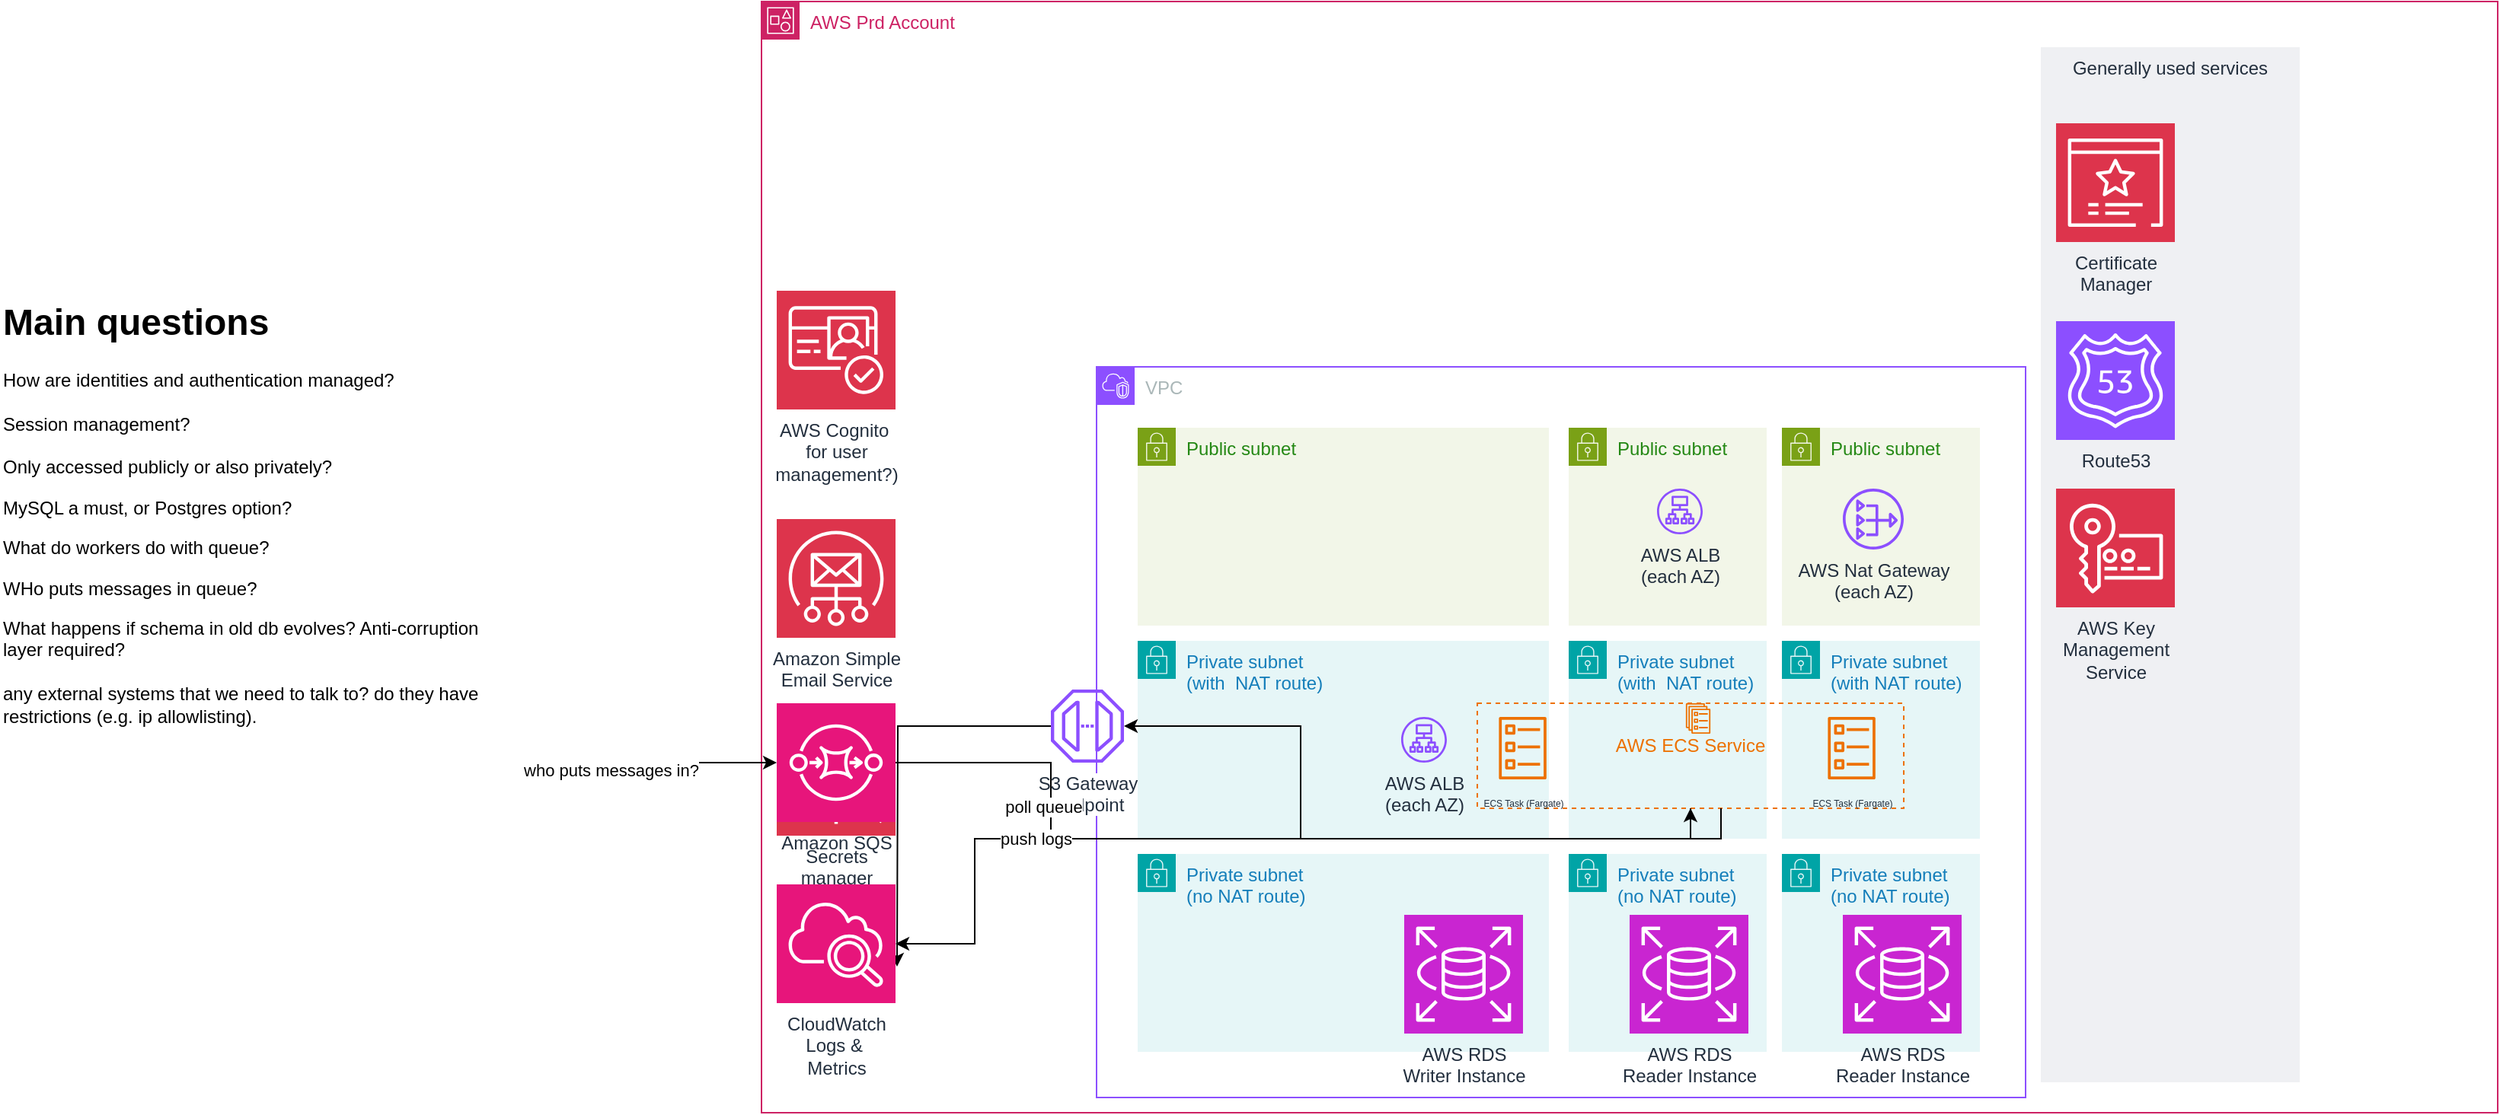 <mxfile version="27.1.3">
  <diagram name="web-app" id="7FVg5mMptfWyBlxpJ3zD">
    <mxGraphModel dx="2907" dy="1952" grid="1" gridSize="10" guides="1" tooltips="1" connect="1" arrows="1" fold="1" page="1" pageScale="1" pageWidth="827" pageHeight="1169" math="0" shadow="0">
      <root>
        <mxCell id="0" />
        <mxCell id="1" value="new background" style="" parent="0" />
        <mxCell id="7gcp-KZ2jk-KzHVOEvSe-1" value="AWS Prd Account" style="points=[[0,0],[0.25,0],[0.5,0],[0.75,0],[1,0],[1,0.25],[1,0.5],[1,0.75],[1,1],[0.75,1],[0.5,1],[0.25,1],[0,1],[0,0.75],[0,0.5],[0,0.25]];outlineConnect=0;gradientColor=none;html=1;whiteSpace=wrap;fontSize=12;fontStyle=0;container=1;pointerEvents=0;collapsible=0;recursiveResize=0;shape=mxgraph.aws4.group;grIcon=mxgraph.aws4.group_account;strokeColor=#CD2264;fillColor=none;verticalAlign=top;align=left;spacingLeft=30;fontColor=#CD2264;dashed=0;" parent="1" vertex="1">
          <mxGeometry x="-410" y="-10" width="1140" height="730" as="geometry" />
        </mxCell>
        <mxCell id="7gcp-KZ2jk-KzHVOEvSe-18" value="new vpc" style="locked=1;" parent="0" />
        <mxCell id="7gcp-KZ2jk-KzHVOEvSe-19" value="VPC" style="points=[[0,0],[0.25,0],[0.5,0],[0.75,0],[1,0],[1,0.25],[1,0.5],[1,0.75],[1,1],[0.75,1],[0.5,1],[0.25,1],[0,1],[0,0.75],[0,0.5],[0,0.25]];outlineConnect=0;gradientColor=none;html=1;whiteSpace=wrap;fontSize=12;fontStyle=0;container=1;pointerEvents=0;collapsible=0;recursiveResize=0;shape=mxgraph.aws4.group;grIcon=mxgraph.aws4.group_vpc2;strokeColor=#8C4FFF;fillColor=none;verticalAlign=top;align=left;spacingLeft=30;fontColor=#AAB7B8;dashed=0;" parent="7gcp-KZ2jk-KzHVOEvSe-18" vertex="1">
          <mxGeometry x="-190" y="230" width="610" height="480" as="geometry" />
        </mxCell>
        <mxCell id="7gcp-KZ2jk-KzHVOEvSe-22" value="Public subnet" style="points=[[0,0],[0.25,0],[0.5,0],[0.75,0],[1,0],[1,0.25],[1,0.5],[1,0.75],[1,1],[0.75,1],[0.5,1],[0.25,1],[0,1],[0,0.75],[0,0.5],[0,0.25]];outlineConnect=0;gradientColor=none;html=1;whiteSpace=wrap;fontSize=12;fontStyle=0;container=1;pointerEvents=0;collapsible=0;recursiveResize=0;shape=mxgraph.aws4.group;grIcon=mxgraph.aws4.group_security_group;grStroke=0;strokeColor=#7AA116;fillColor=#F2F6E8;verticalAlign=top;align=left;spacingLeft=30;fontColor=#248814;dashed=0;" parent="7gcp-KZ2jk-KzHVOEvSe-19" vertex="1">
          <mxGeometry x="27" y="40" width="270" height="130" as="geometry" />
        </mxCell>
        <mxCell id="7gcp-KZ2jk-KzHVOEvSe-25" value="Private subnet&lt;br&gt;(with&amp;nbsp; NAT route)" style="points=[[0,0],[0.25,0],[0.5,0],[0.75,0],[1,0],[1,0.25],[1,0.5],[1,0.75],[1,1],[0.75,1],[0.5,1],[0.25,1],[0,1],[0,0.75],[0,0.5],[0,0.25]];outlineConnect=0;gradientColor=none;html=1;whiteSpace=wrap;fontSize=12;fontStyle=0;container=1;pointerEvents=0;collapsible=0;recursiveResize=0;shape=mxgraph.aws4.group;grIcon=mxgraph.aws4.group_security_group;grStroke=0;strokeColor=#00A4A6;fillColor=#E6F6F7;verticalAlign=top;align=left;spacingLeft=30;fontColor=#147EBA;dashed=0;" parent="7gcp-KZ2jk-KzHVOEvSe-19" vertex="1">
          <mxGeometry x="27" y="180" width="270" height="130" as="geometry" />
        </mxCell>
        <mxCell id="7gcp-KZ2jk-KzHVOEvSe-28" value="Private subnet&lt;br&gt;(no NAT route)" style="points=[[0,0],[0.25,0],[0.5,0],[0.75,0],[1,0],[1,0.25],[1,0.5],[1,0.75],[1,1],[0.75,1],[0.5,1],[0.25,1],[0,1],[0,0.75],[0,0.5],[0,0.25]];outlineConnect=0;gradientColor=none;html=1;whiteSpace=wrap;fontSize=12;fontStyle=0;container=1;pointerEvents=0;collapsible=0;recursiveResize=0;shape=mxgraph.aws4.group;grIcon=mxgraph.aws4.group_security_group;grStroke=0;strokeColor=#00A4A6;fillColor=#E6F6F7;verticalAlign=top;align=left;spacingLeft=30;fontColor=#147EBA;dashed=0;" parent="7gcp-KZ2jk-KzHVOEvSe-19" vertex="1">
          <mxGeometry x="27" y="320" width="270" height="130" as="geometry" />
        </mxCell>
        <mxCell id="7gcp-KZ2jk-KzHVOEvSe-23" value="Public subnet" style="points=[[0,0],[0.25,0],[0.5,0],[0.75,0],[1,0],[1,0.25],[1,0.5],[1,0.75],[1,1],[0.75,1],[0.5,1],[0.25,1],[0,1],[0,0.75],[0,0.5],[0,0.25]];outlineConnect=0;gradientColor=none;html=1;whiteSpace=wrap;fontSize=12;fontStyle=0;container=1;pointerEvents=0;collapsible=0;recursiveResize=0;shape=mxgraph.aws4.group;grIcon=mxgraph.aws4.group_security_group;grStroke=0;strokeColor=#7AA116;fillColor=#F2F6E8;verticalAlign=top;align=left;spacingLeft=30;fontColor=#248814;dashed=0;" parent="7gcp-KZ2jk-KzHVOEvSe-19" vertex="1">
          <mxGeometry x="310" y="40" width="130" height="130" as="geometry" />
        </mxCell>
        <mxCell id="7gcp-KZ2jk-KzHVOEvSe-24" value="Public subnet" style="points=[[0,0],[0.25,0],[0.5,0],[0.75,0],[1,0],[1,0.25],[1,0.5],[1,0.75],[1,1],[0.75,1],[0.5,1],[0.25,1],[0,1],[0,0.75],[0,0.5],[0,0.25]];outlineConnect=0;gradientColor=none;html=1;whiteSpace=wrap;fontSize=12;fontStyle=0;container=1;pointerEvents=0;collapsible=0;recursiveResize=0;shape=mxgraph.aws4.group;grIcon=mxgraph.aws4.group_security_group;grStroke=0;strokeColor=#7AA116;fillColor=#F2F6E8;verticalAlign=top;align=left;spacingLeft=30;fontColor=#248814;dashed=0;" parent="7gcp-KZ2jk-KzHVOEvSe-19" vertex="1">
          <mxGeometry x="450" y="40" width="130" height="130" as="geometry" />
        </mxCell>
        <mxCell id="9FbU15Thdnti-AI83fav-2" value="AWS Nat Gateway&lt;br&gt;(each AZ)" style="sketch=0;outlineConnect=0;fontColor=#232F3E;gradientColor=none;fillColor=#8C4FFF;strokeColor=none;dashed=0;verticalLabelPosition=bottom;verticalAlign=top;align=center;html=1;fontSize=12;fontStyle=0;aspect=fixed;pointerEvents=1;shape=mxgraph.aws4.nat_gateway;" vertex="1" parent="7gcp-KZ2jk-KzHVOEvSe-24">
          <mxGeometry x="40" y="40" width="40" height="40" as="geometry" />
        </mxCell>
        <mxCell id="7gcp-KZ2jk-KzHVOEvSe-26" value="Private subnet&lt;br&gt;(with&amp;nbsp; NAT route)" style="points=[[0,0],[0.25,0],[0.5,0],[0.75,0],[1,0],[1,0.25],[1,0.5],[1,0.75],[1,1],[0.75,1],[0.5,1],[0.25,1],[0,1],[0,0.75],[0,0.5],[0,0.25]];outlineConnect=0;gradientColor=none;html=1;whiteSpace=wrap;fontSize=12;fontStyle=0;container=1;pointerEvents=0;collapsible=0;recursiveResize=0;shape=mxgraph.aws4.group;grIcon=mxgraph.aws4.group_security_group;grStroke=0;strokeColor=#00A4A6;fillColor=#E6F6F7;verticalAlign=top;align=left;spacingLeft=30;fontColor=#147EBA;dashed=0;" parent="7gcp-KZ2jk-KzHVOEvSe-19" vertex="1">
          <mxGeometry x="310" y="180" width="130" height="130" as="geometry" />
        </mxCell>
        <mxCell id="7gcp-KZ2jk-KzHVOEvSe-27" value="Private subnet&lt;br&gt;(with NAT route)" style="points=[[0,0],[0.25,0],[0.5,0],[0.75,0],[1,0],[1,0.25],[1,0.5],[1,0.75],[1,1],[0.75,1],[0.5,1],[0.25,1],[0,1],[0,0.75],[0,0.5],[0,0.25]];outlineConnect=0;gradientColor=none;html=1;whiteSpace=wrap;fontSize=12;fontStyle=0;container=1;pointerEvents=0;collapsible=0;recursiveResize=0;shape=mxgraph.aws4.group;grIcon=mxgraph.aws4.group_security_group;grStroke=0;strokeColor=#00A4A6;fillColor=#E6F6F7;verticalAlign=top;align=left;spacingLeft=30;fontColor=#147EBA;dashed=0;" parent="7gcp-KZ2jk-KzHVOEvSe-19" vertex="1">
          <mxGeometry x="450" y="180" width="130" height="130" as="geometry" />
        </mxCell>
        <mxCell id="7gcp-KZ2jk-KzHVOEvSe-29" value="Private subnet&lt;br&gt;(no NAT route)" style="points=[[0,0],[0.25,0],[0.5,0],[0.75,0],[1,0],[1,0.25],[1,0.5],[1,0.75],[1,1],[0.75,1],[0.5,1],[0.25,1],[0,1],[0,0.75],[0,0.5],[0,0.25]];outlineConnect=0;gradientColor=none;html=1;whiteSpace=wrap;fontSize=12;fontStyle=0;container=1;pointerEvents=0;collapsible=0;recursiveResize=0;shape=mxgraph.aws4.group;grIcon=mxgraph.aws4.group_security_group;grStroke=0;strokeColor=#00A4A6;fillColor=#E6F6F7;verticalAlign=top;align=left;spacingLeft=30;fontColor=#147EBA;dashed=0;" parent="7gcp-KZ2jk-KzHVOEvSe-19" vertex="1">
          <mxGeometry x="310" y="320" width="130" height="130" as="geometry" />
        </mxCell>
        <mxCell id="7gcp-KZ2jk-KzHVOEvSe-30" value="Private subnet&lt;br&gt;(no NAT route)" style="points=[[0,0],[0.25,0],[0.5,0],[0.75,0],[1,0],[1,0.25],[1,0.5],[1,0.75],[1,1],[0.75,1],[0.5,1],[0.25,1],[0,1],[0,0.75],[0,0.5],[0,0.25]];outlineConnect=0;gradientColor=none;html=1;whiteSpace=wrap;fontSize=12;fontStyle=0;container=1;pointerEvents=0;collapsible=0;recursiveResize=0;shape=mxgraph.aws4.group;grIcon=mxgraph.aws4.group_security_group;grStroke=0;strokeColor=#00A4A6;fillColor=#E6F6F7;verticalAlign=top;align=left;spacingLeft=30;fontColor=#147EBA;dashed=0;" parent="7gcp-KZ2jk-KzHVOEvSe-19" vertex="1">
          <mxGeometry x="450" y="320" width="130" height="130" as="geometry" />
        </mxCell>
        <mxCell id="9FbU15Thdnti-AI83fav-3" value="VPC Peering" style="sketch=0;outlineConnect=0;fontColor=#232F3E;gradientColor=none;fillColor=#8C4FFF;strokeColor=none;dashed=0;verticalLabelPosition=bottom;verticalAlign=top;align=center;html=1;fontSize=12;fontStyle=0;aspect=fixed;pointerEvents=1;shape=mxgraph.aws4.peering;" vertex="1" parent="7gcp-KZ2jk-KzHVOEvSe-18">
          <mxGeometry x="490" y="470" width="78" height="78" as="geometry" />
        </mxCell>
        <mxCell id="7gcp-KZ2jk-KzHVOEvSe-4" value="new webapp" style="" parent="0" />
        <mxCell id="7gcp-KZ2jk-KzHVOEvSe-21" value="AWS ALB&lt;br&gt;(each AZ)" style="sketch=0;outlineConnect=0;fontColor=#232F3E;gradientColor=none;fillColor=#8C4FFF;strokeColor=none;dashed=0;verticalLabelPosition=bottom;verticalAlign=top;align=center;html=1;fontSize=12;fontStyle=0;aspect=fixed;pointerEvents=1;shape=mxgraph.aws4.application_load_balancer;container=1;" parent="7gcp-KZ2jk-KzHVOEvSe-4" vertex="1" collapsed="1">
          <mxGeometry x="-20" y="460" width="90" height="30" as="geometry">
            <mxRectangle x="170" y="450" width="78" height="78" as="alternateBounds" />
          </mxGeometry>
        </mxCell>
        <mxCell id="7gcp-KZ2jk-KzHVOEvSe-35" value="" style="sketch=0;outlineConnect=0;fontColor=#232F3E;gradientColor=none;fillColor=#ED7100;strokeColor=none;dashed=0;verticalLabelPosition=bottom;verticalAlign=top;align=center;html=1;fontSize=12;fontStyle=0;aspect=fixed;pointerEvents=1;shape=mxgraph.aws4.ecs_service;container=1;" parent="7gcp-KZ2jk-KzHVOEvSe-21" vertex="1" collapsed="1">
          <mxGeometry x="87.5" y="-9" width="25" height="20" as="geometry">
            <mxRectangle x="200" y="472" width="39" height="48" as="alternateBounds" />
          </mxGeometry>
        </mxCell>
        <mxCell id="7gcp-KZ2jk-KzHVOEvSe-37" value="" style="group" parent="7gcp-KZ2jk-KzHVOEvSe-4" vertex="1" connectable="0">
          <mxGeometry x="70" y="451" width="270" height="69" as="geometry" />
        </mxCell>
        <mxCell id="7gcp-KZ2jk-KzHVOEvSe-34" value="&lt;br&gt;&lt;font style=&quot;color: light-dark(rgb(237, 113, 0), rgb(132, 148, 170));&quot;&gt;AWS ECS Service&lt;/font&gt;" style="fillColor=none;strokeColor=light-dark(#ED7100,#8494AA);dashed=1;verticalAlign=top;fontStyle=0;fontColor=#5A6C86;whiteSpace=wrap;html=1;" parent="7gcp-KZ2jk-KzHVOEvSe-37" vertex="1">
          <mxGeometry x="-10" width="280" height="69" as="geometry" />
        </mxCell>
        <mxCell id="7gcp-KZ2jk-KzHVOEvSe-32" value="" style="sketch=0;outlineConnect=0;fontColor=#232F3E;gradientColor=none;fillColor=#ED7100;strokeColor=none;dashed=0;verticalLabelPosition=bottom;verticalAlign=top;align=center;html=1;fontSize=12;fontStyle=0;aspect=fixed;pointerEvents=1;shape=mxgraph.aws4.ecs_service;container=1;" parent="7gcp-KZ2jk-KzHVOEvSe-37" vertex="1" collapsed="1">
          <mxGeometry x="122.5" width="25" height="20" as="geometry">
            <mxRectangle x="122.5" width="39" height="48" as="alternateBounds" />
          </mxGeometry>
        </mxCell>
        <mxCell id="7gcp-KZ2jk-KzHVOEvSe-38" value="&lt;font style=&quot;font-size: 6px;&quot;&gt;ECS Task (Fargate)&lt;/font&gt;" style="sketch=0;outlineConnect=0;fontColor=#232F3E;gradientColor=none;fillColor=#ED7100;strokeColor=none;dashed=0;verticalLabelPosition=bottom;verticalAlign=top;align=center;html=1;fontSize=12;fontStyle=0;aspect=fixed;pointerEvents=1;shape=mxgraph.aws4.ecs_task;" parent="7gcp-KZ2jk-KzHVOEvSe-37" vertex="1">
          <mxGeometry x="4" y="9" width="31.6" height="41" as="geometry" />
        </mxCell>
        <mxCell id="7gcp-KZ2jk-KzHVOEvSe-40" value="&lt;font style=&quot;font-size: 6px;&quot;&gt;ECS Task (Fargate)&lt;/font&gt;" style="sketch=0;outlineConnect=0;fontColor=#232F3E;gradientColor=none;fillColor=#ED7100;strokeColor=none;dashed=0;verticalLabelPosition=bottom;verticalAlign=top;align=center;html=1;fontSize=12;fontStyle=0;aspect=fixed;pointerEvents=1;shape=mxgraph.aws4.ecs_task;" parent="7gcp-KZ2jk-KzHVOEvSe-37" vertex="1">
          <mxGeometry x="220" y="9" width="31.6" height="41" as="geometry" />
        </mxCell>
        <mxCell id="7gcp-KZ2jk-KzHVOEvSe-41" value="AWS RDS&lt;br&gt;Writer Instance" style="sketch=0;points=[[0,0,0],[0.25,0,0],[0.5,0,0],[0.75,0,0],[1,0,0],[0,1,0],[0.25,1,0],[0.5,1,0],[0.75,1,0],[1,1,0],[0,0.25,0],[0,0.5,0],[0,0.75,0],[1,0.25,0],[1,0.5,0],[1,0.75,0]];outlineConnect=0;fontColor=#232F3E;fillColor=#C925D1;strokeColor=#ffffff;dashed=0;verticalLabelPosition=bottom;verticalAlign=top;align=center;html=1;fontSize=12;fontStyle=0;aspect=fixed;shape=mxgraph.aws4.resourceIcon;resIcon=mxgraph.aws4.rds;" parent="7gcp-KZ2jk-KzHVOEvSe-4" vertex="1">
          <mxGeometry x="12" y="590" width="78" height="78" as="geometry" />
        </mxCell>
        <mxCell id="7gcp-KZ2jk-KzHVOEvSe-42" value="AWS RDS&lt;br&gt;Reader Instance" style="sketch=0;points=[[0,0,0],[0.25,0,0],[0.5,0,0],[0.75,0,0],[1,0,0],[0,1,0],[0.25,1,0],[0.5,1,0],[0.75,1,0],[1,1,0],[0,0.25,0],[0,0.5,0],[0,0.75,0],[1,0.25,0],[1,0.5,0],[1,0.75,0]];outlineConnect=0;fontColor=#232F3E;fillColor=#C925D1;strokeColor=#ffffff;dashed=0;verticalLabelPosition=bottom;verticalAlign=top;align=center;html=1;fontSize=12;fontStyle=0;aspect=fixed;shape=mxgraph.aws4.resourceIcon;resIcon=mxgraph.aws4.rds;" parent="7gcp-KZ2jk-KzHVOEvSe-4" vertex="1">
          <mxGeometry x="160" y="590" width="78" height="78" as="geometry" />
        </mxCell>
        <mxCell id="7gcp-KZ2jk-KzHVOEvSe-44" value="AWS RDS&lt;br&gt;Reader Instance" style="sketch=0;points=[[0,0,0],[0.25,0,0],[0.5,0,0],[0.75,0,0],[1,0,0],[0,1,0],[0.25,1,0],[0.5,1,0],[0.75,1,0],[1,1,0],[0,0.25,0],[0,0.5,0],[0,0.75,0],[1,0.25,0],[1,0.5,0],[1,0.75,0]];outlineConnect=0;fontColor=#232F3E;fillColor=#C925D1;strokeColor=#ffffff;dashed=0;verticalLabelPosition=bottom;verticalAlign=top;align=center;html=1;fontSize=12;fontStyle=0;aspect=fixed;shape=mxgraph.aws4.resourceIcon;resIcon=mxgraph.aws4.rds;" parent="7gcp-KZ2jk-KzHVOEvSe-4" vertex="1">
          <mxGeometry x="300" y="590" width="78" height="78" as="geometry" />
        </mxCell>
        <mxCell id="9FbU15Thdnti-AI83fav-10" value="AWS ALB&lt;br&gt;(each AZ)" style="sketch=0;outlineConnect=0;fontColor=#232F3E;gradientColor=none;fillColor=#8C4FFF;strokeColor=none;dashed=0;verticalLabelPosition=bottom;verticalAlign=top;align=center;html=1;fontSize=12;fontStyle=0;aspect=fixed;pointerEvents=1;shape=mxgraph.aws4.application_load_balancer;container=1;" vertex="1" collapsed="1" parent="7gcp-KZ2jk-KzHVOEvSe-4">
          <mxGeometry x="148" y="310" width="90" height="30" as="geometry">
            <mxRectangle x="170" y="450" width="78" height="78" as="alternateBounds" />
          </mxGeometry>
        </mxCell>
        <mxCell id="9FbU15Thdnti-AI83fav-11" value="" style="sketch=0;outlineConnect=0;fontColor=#232F3E;gradientColor=none;fillColor=#ED7100;strokeColor=none;dashed=0;verticalLabelPosition=bottom;verticalAlign=top;align=center;html=1;fontSize=12;fontStyle=0;aspect=fixed;pointerEvents=1;shape=mxgraph.aws4.ecs_service;container=1;" vertex="1" collapsed="1" parent="9FbU15Thdnti-AI83fav-10">
          <mxGeometry x="87.5" y="-9" width="25" height="20" as="geometry">
            <mxRectangle x="200" y="472" width="39" height="48" as="alternateBounds" />
          </mxGeometry>
        </mxCell>
        <mxCell id="9FbU15Thdnti-AI83fav-53" value="AWS Cognito&amp;nbsp;&lt;br&gt;for user &lt;br&gt;management?)" style="sketch=0;points=[[0,0,0],[0.25,0,0],[0.5,0,0],[0.75,0,0],[1,0,0],[0,1,0],[0.25,1,0],[0.5,1,0],[0.75,1,0],[1,1,0],[0,0.25,0],[0,0.5,0],[0,0.75,0],[1,0.25,0],[1,0.5,0],[1,0.75,0]];outlineConnect=0;fontColor=#232F3E;fillColor=#DD344C;strokeColor=#ffffff;dashed=0;verticalLabelPosition=bottom;verticalAlign=top;align=center;html=1;fontSize=12;fontStyle=0;aspect=fixed;shape=mxgraph.aws4.resourceIcon;resIcon=mxgraph.aws4.cognito;" vertex="1" parent="7gcp-KZ2jk-KzHVOEvSe-4">
          <mxGeometry x="-400" y="180" width="78" height="78" as="geometry" />
        </mxCell>
        <mxCell id="9FbU15Thdnti-AI83fav-55" value="Amazon Simple &lt;br&gt;Email Service" style="sketch=0;points=[[0,0,0],[0.25,0,0],[0.5,0,0],[0.75,0,0],[1,0,0],[0,1,0],[0.25,1,0],[0.5,1,0],[0.75,1,0],[1,1,0],[0,0.25,0],[0,0.5,0],[0,0.75,0],[1,0.25,0],[1,0.5,0],[1,0.75,0]];outlineConnect=0;fontColor=#232F3E;fillColor=#DD344C;strokeColor=#ffffff;dashed=0;verticalLabelPosition=bottom;verticalAlign=top;align=center;html=1;fontSize=12;fontStyle=0;aspect=fixed;shape=mxgraph.aws4.resourceIcon;resIcon=mxgraph.aws4.simple_email_service;" vertex="1" parent="7gcp-KZ2jk-KzHVOEvSe-4">
          <mxGeometry x="-400" y="330" width="78" height="78" as="geometry" />
        </mxCell>
        <mxCell id="9FbU15Thdnti-AI83fav-73" value="Secrets &lt;br&gt;manager" style="sketch=0;points=[[0,0,0],[0.25,0,0],[0.5,0,0],[0.75,0,0],[1,0,0],[0,1,0],[0.25,1,0],[0.5,1,0],[0.75,1,0],[1,1,0],[0,0.25,0],[0,0.5,0],[0,0.75,0],[1,0.25,0],[1,0.5,0],[1,0.75,0]];outlineConnect=0;fontColor=#232F3E;fillColor=#DD344C;strokeColor=#ffffff;dashed=0;verticalLabelPosition=bottom;verticalAlign=top;align=center;html=1;fontSize=12;fontStyle=0;aspect=fixed;shape=mxgraph.aws4.resourceIcon;resIcon=mxgraph.aws4.secrets_manager;" vertex="1" parent="7gcp-KZ2jk-KzHVOEvSe-4">
          <mxGeometry x="-400" y="460" width="78" height="78" as="geometry" />
        </mxCell>
        <mxCell id="9FbU15Thdnti-AI83fav-76" value="&lt;span style=&quot;background-color: light-dark(#ffffff, var(--ge-dark-color, #121212));&quot;&gt;S3 Gateway &lt;br&gt;Endpoint&lt;/span&gt;" style="sketch=0;outlineConnect=0;fontColor=#232F3E;gradientColor=none;fillColor=#8C4FFF;strokeColor=none;dashed=0;verticalLabelPosition=bottom;verticalAlign=top;align=center;html=1;fontSize=12;fontStyle=0;aspect=fixed;pointerEvents=1;shape=mxgraph.aws4.endpoint;" vertex="1" parent="7gcp-KZ2jk-KzHVOEvSe-4">
          <mxGeometry x="-220" y="442" width="48" height="48" as="geometry" />
        </mxCell>
        <mxCell id="9FbU15Thdnti-AI83fav-77" style="edgeStyle=orthogonalEdgeStyle;rounded=0;orthogonalLoop=1;jettySize=auto;html=1;entryX=1;entryY=0.5;entryDx=0;entryDy=0;entryPerimeter=0;" edge="1" parent="7gcp-KZ2jk-KzHVOEvSe-4" source="9FbU15Thdnti-AI83fav-76">
          <mxGeometry relative="1" as="geometry">
            <mxPoint x="-321" y="624.0" as="targetPoint" />
          </mxGeometry>
        </mxCell>
        <mxCell id="9FbU15Thdnti-AI83fav-79" value="&lt;h1 style=&quot;margin-top: 0px;&quot;&gt;Main questions&lt;/h1&gt;&lt;p&gt;How are identities and authentication managed?&lt;br&gt;&lt;br&gt;Session management?&lt;br&gt;&lt;br&gt;Only accessed publicly or also privately?&lt;/p&gt;&lt;p&gt;MySQL a must, or Postgres option?&lt;/p&gt;&lt;p&gt;What do workers do with queue?&lt;/p&gt;&lt;p&gt;WHo puts messages in queue?&lt;br&gt;&lt;/p&gt;&lt;p&gt;What happens if schema in old db evolves? Anti-corruption layer required?&lt;br&gt;&lt;br&gt;any external systems that we need to talk to? do they have restrictions (e.g. ip allowlisting).&lt;br&gt;&lt;/p&gt;&lt;p&gt;&lt;br&gt;&lt;/p&gt;" style="text;html=1;whiteSpace=wrap;overflow=hidden;rounded=0;" vertex="1" parent="7gcp-KZ2jk-KzHVOEvSe-4">
          <mxGeometry x="-910" y="180" width="320" height="410" as="geometry" />
        </mxCell>
        <mxCell id="9FbU15Thdnti-AI83fav-80" style="edgeStyle=orthogonalEdgeStyle;rounded=0;orthogonalLoop=1;jettySize=auto;html=1;" edge="1" parent="7gcp-KZ2jk-KzHVOEvSe-4" source="7gcp-KZ2jk-KzHVOEvSe-34" target="9FbU15Thdnti-AI83fav-76">
          <mxGeometry relative="1" as="geometry">
            <Array as="points">
              <mxPoint x="200" y="540" />
              <mxPoint x="-56" y="540" />
              <mxPoint x="-56" y="466" />
            </Array>
          </mxGeometry>
        </mxCell>
        <mxCell id="9FbU15Thdnti-AI83fav-81" value="Generally used services" style="fillColor=#EFF0F3;strokeColor=none;dashed=0;verticalAlign=top;fontStyle=0;fontColor=#232F3D;whiteSpace=wrap;html=1;" vertex="1" parent="7gcp-KZ2jk-KzHVOEvSe-4">
          <mxGeometry x="430" y="20" width="170" height="680" as="geometry" />
        </mxCell>
        <mxCell id="9FbU15Thdnti-AI83fav-82" value="Certificate &lt;br&gt;Manager" style="sketch=0;points=[[0,0,0],[0.25,0,0],[0.5,0,0],[0.75,0,0],[1,0,0],[0,1,0],[0.25,1,0],[0.5,1,0],[0.75,1,0],[1,1,0],[0,0.25,0],[0,0.5,0],[0,0.75,0],[1,0.25,0],[1,0.5,0],[1,0.75,0]];outlineConnect=0;fontColor=#232F3E;fillColor=#DD344C;strokeColor=#ffffff;dashed=0;verticalLabelPosition=bottom;verticalAlign=top;align=center;html=1;fontSize=12;fontStyle=0;aspect=fixed;shape=mxgraph.aws4.resourceIcon;resIcon=mxgraph.aws4.certificate_manager_3;" vertex="1" parent="7gcp-KZ2jk-KzHVOEvSe-4">
          <mxGeometry x="440" y="70" width="78" height="78" as="geometry" />
        </mxCell>
        <mxCell id="9FbU15Thdnti-AI83fav-83" value="Route53" style="sketch=0;points=[[0,0,0],[0.25,0,0],[0.5,0,0],[0.75,0,0],[1,0,0],[0,1,0],[0.25,1,0],[0.5,1,0],[0.75,1,0],[1,1,0],[0,0.25,0],[0,0.5,0],[0,0.75,0],[1,0.25,0],[1,0.5,0],[1,0.75,0]];outlineConnect=0;fontColor=#232F3E;fillColor=#8C4FFF;strokeColor=#ffffff;dashed=0;verticalLabelPosition=bottom;verticalAlign=top;align=center;html=1;fontSize=12;fontStyle=0;aspect=fixed;shape=mxgraph.aws4.resourceIcon;resIcon=mxgraph.aws4.route_53;" vertex="1" parent="7gcp-KZ2jk-KzHVOEvSe-4">
          <mxGeometry x="440" y="200" width="78" height="78" as="geometry" />
        </mxCell>
        <mxCell id="9FbU15Thdnti-AI83fav-84" value="AWS Key &lt;br&gt;Management&lt;br&gt;Service" style="sketch=0;points=[[0,0,0],[0.25,0,0],[0.5,0,0],[0.75,0,0],[1,0,0],[0,1,0],[0.25,1,0],[0.5,1,0],[0.75,1,0],[1,1,0],[0,0.25,0],[0,0.5,0],[0,0.75,0],[1,0.25,0],[1,0.5,0],[1,0.75,0]];outlineConnect=0;fontColor=#232F3E;fillColor=#DD344C;strokeColor=#ffffff;dashed=0;verticalLabelPosition=bottom;verticalAlign=top;align=center;html=1;fontSize=12;fontStyle=0;aspect=fixed;shape=mxgraph.aws4.resourceIcon;resIcon=mxgraph.aws4.key_management_service;" vertex="1" parent="7gcp-KZ2jk-KzHVOEvSe-4">
          <mxGeometry x="440" y="310" width="78" height="78" as="geometry" />
        </mxCell>
        <mxCell id="7gcp-KZ2jk-KzHVOEvSe-9" value="legacy background" style="locked=1;" parent="0" visible="0" />
        <mxCell id="7gcp-KZ2jk-KzHVOEvSe-10" value="Legacy AWS Account" style="points=[[0,0],[0.25,0],[0.5,0],[0.75,0],[1,0],[1,0.25],[1,0.5],[1,0.75],[1,1],[0.75,1],[0.5,1],[0.25,1],[0,1],[0,0.75],[0,0.5],[0,0.25]];outlineConnect=0;gradientColor=none;html=1;whiteSpace=wrap;fontSize=12;fontStyle=0;container=1;pointerEvents=0;collapsible=0;recursiveResize=0;shape=mxgraph.aws4.group;grIcon=mxgraph.aws4.group_account;strokeColor=#CD2264;fillColor=none;verticalAlign=top;align=left;spacingLeft=30;fontColor=#CD2264;dashed=0;" parent="7gcp-KZ2jk-KzHVOEvSe-9" vertex="1">
          <mxGeometry x="540" y="100" width="290" height="310" as="geometry" />
        </mxCell>
        <mxCell id="7gcp-KZ2jk-KzHVOEvSe-13" value="VPC" style="points=[[0,0],[0.25,0],[0.5,0],[0.75,0],[1,0],[1,0.25],[1,0.5],[1,0.75],[1,1],[0.75,1],[0.5,1],[0.25,1],[0,1],[0,0.75],[0,0.5],[0,0.25]];outlineConnect=0;gradientColor=none;html=1;whiteSpace=wrap;fontSize=12;fontStyle=0;container=1;pointerEvents=0;collapsible=0;recursiveResize=0;shape=mxgraph.aws4.group;grIcon=mxgraph.aws4.group_vpc2;strokeColor=#8C4FFF;fillColor=none;verticalAlign=top;align=left;spacingLeft=30;fontColor=#AAB7B8;dashed=0;" parent="7gcp-KZ2jk-KzHVOEvSe-9" vertex="1">
          <mxGeometry x="610" y="170" width="130" height="130" as="geometry" />
        </mxCell>
        <mxCell id="7gcp-KZ2jk-KzHVOEvSe-11" value="legacy webapp" style="locked=1;" parent="0" visible="0" />
        <mxCell id="7gcp-KZ2jk-KzHVOEvSe-14" value="" style="sketch=0;points=[[0,0,0],[0.25,0,0],[0.5,0,0],[0.75,0,0],[1,0,0],[0,1,0],[0.25,1,0],[0.5,1,0],[0.75,1,0],[1,1,0],[0,0.25,0],[0,0.5,0],[0,0.75,0],[1,0.25,0],[1,0.5,0],[1,0.75,0]];outlineConnect=0;fontColor=#232F3E;fillColor=#C925D1;strokeColor=#ffffff;dashed=0;verticalLabelPosition=bottom;verticalAlign=top;align=center;html=1;fontSize=12;fontStyle=0;aspect=fixed;shape=mxgraph.aws4.resourceIcon;resIcon=mxgraph.aws4.rds;" parent="7gcp-KZ2jk-KzHVOEvSe-11" vertex="1">
          <mxGeometry x="640" y="210" width="78" height="78" as="geometry" />
        </mxCell>
        <mxCell id="9FbU15Thdnti-AI83fav-24" value="option 1 traffic" style="" parent="0" visible="0" />
        <mxCell id="9FbU15Thdnti-AI83fav-25" style="edgeStyle=orthogonalEdgeStyle;rounded=0;orthogonalLoop=1;jettySize=auto;html=1;" edge="1" parent="9FbU15Thdnti-AI83fav-24" source="9FbU15Thdnti-AI83fav-26">
          <mxGeometry relative="1" as="geometry">
            <mxPoint x="10" y="475" as="targetPoint" />
            <Array as="points">
              <mxPoint x="-60" y="309" />
              <mxPoint x="-60" y="475" />
            </Array>
          </mxGeometry>
        </mxCell>
        <mxCell id="9FbU15Thdnti-AI83fav-54" style="edgeStyle=orthogonalEdgeStyle;rounded=0;orthogonalLoop=1;jettySize=auto;html=1;startArrow=classic;startFill=1;" edge="1" parent="9FbU15Thdnti-AI83fav-24" source="9FbU15Thdnti-AI83fav-26" target="9FbU15Thdnti-AI83fav-32">
          <mxGeometry relative="1" as="geometry" />
        </mxCell>
        <mxCell id="9FbU15Thdnti-AI83fav-26" value="Option 1:&lt;br&gt;API Gateway +&lt;br&gt;Private ALB via &lt;br&gt;VPC Link" style="sketch=0;points=[[0,0,0],[0.25,0,0],[0.5,0,0],[0.75,0,0],[1,0,0],[0,1,0],[0.25,1,0],[0.5,1,0],[0.75,1,0],[1,1,0],[0,0.25,0],[0,0.5,0],[0,0.75,0],[1,0.25,0],[1,0.5,0],[1,0.75,0]];outlineConnect=0;fontColor=#232F3E;fillColor=#8C4FFF;strokeColor=#ffffff;dashed=0;verticalLabelPosition=bottom;verticalAlign=top;align=center;html=1;fontSize=12;fontStyle=0;aspect=fixed;shape=mxgraph.aws4.resourceIcon;resIcon=mxgraph.aws4.api_gateway;" vertex="1" parent="9FbU15Thdnti-AI83fav-24">
          <mxGeometry x="-100" y="80" width="78" height="78" as="geometry" />
        </mxCell>
        <mxCell id="9FbU15Thdnti-AI83fav-30" style="edgeStyle=orthogonalEdgeStyle;rounded=0;orthogonalLoop=1;jettySize=auto;html=1;entryX=0.5;entryY=0;entryDx=0;entryDy=0;entryPerimeter=0;" edge="1" parent="9FbU15Thdnti-AI83fav-24" target="9FbU15Thdnti-AI83fav-26">
          <mxGeometry relative="1" as="geometry">
            <mxPoint x="-440" y="35" as="sourcePoint" />
          </mxGeometry>
        </mxCell>
        <mxCell id="9FbU15Thdnti-AI83fav-31" value="option 1" style="edgeLabel;html=1;align=center;verticalAlign=middle;resizable=0;points=[];" vertex="1" connectable="0" parent="9FbU15Thdnti-AI83fav-30">
          <mxGeometry x="0.472" y="1" relative="1" as="geometry">
            <mxPoint as="offset" />
          </mxGeometry>
        </mxCell>
        <mxCell id="9FbU15Thdnti-AI83fav-32" value="AWS WAF" style="sketch=0;points=[[0,0,0],[0.25,0,0],[0.5,0,0],[0.75,0,0],[1,0,0],[0,1,0],[0.25,1,0],[0.5,1,0],[0.75,1,0],[1,1,0],[0,0.25,0],[0,0.5,0],[0,0.75,0],[1,0.25,0],[1,0.5,0],[1,0.75,0]];outlineConnect=0;fontColor=#232F3E;fillColor=#DD344C;strokeColor=#ffffff;dashed=0;verticalLabelPosition=bottom;verticalAlign=top;align=center;html=1;fontSize=12;fontStyle=0;aspect=fixed;shape=mxgraph.aws4.resourceIcon;resIcon=mxgraph.aws4.waf;" vertex="1" parent="9FbU15Thdnti-AI83fav-24">
          <mxGeometry x="-220" y="80" width="78" height="78" as="geometry" />
        </mxCell>
        <mxCell id="9FbU15Thdnti-AI83fav-50" value="private traffic" style="locked=1;" parent="0" visible="0" />
        <mxCell id="9FbU15Thdnti-AI83fav-52" style="edgeStyle=orthogonalEdgeStyle;rounded=0;orthogonalLoop=1;jettySize=auto;html=1;" edge="1" parent="9FbU15Thdnti-AI83fav-50">
          <mxGeometry relative="1" as="geometry">
            <mxPoint x="9" y="477" as="targetPoint" />
            <mxPoint x="-97" y="477" as="sourcePoint" />
          </mxGeometry>
        </mxCell>
        <mxCell id="9FbU15Thdnti-AI83fav-33" value="external services" style="locked=1;" parent="0" visible="0" />
        <mxCell id="9FbU15Thdnti-AI83fav-34" style="edgeStyle=orthogonalEdgeStyle;rounded=0;orthogonalLoop=1;jettySize=auto;html=1;" edge="1" parent="9FbU15Thdnti-AI83fav-33" source="9FbU15Thdnti-AI83fav-35" target="9FbU15Thdnti-AI83fav-36">
          <mxGeometry relative="1" as="geometry" />
        </mxCell>
        <mxCell id="9FbU15Thdnti-AI83fav-35" value="Public Service" style="sketch=0;outlineConnect=0;fontColor=#232F3E;gradientColor=none;fillColor=#232F3D;strokeColor=none;dashed=0;verticalLabelPosition=bottom;verticalAlign=top;align=center;html=1;fontSize=12;fontStyle=0;aspect=fixed;pointerEvents=1;shape=mxgraph.aws4.generic_application;" vertex="1" parent="9FbU15Thdnti-AI83fav-33">
          <mxGeometry x="-700" y="-10" width="78" height="78" as="geometry" />
        </mxCell>
        <mxCell id="9FbU15Thdnti-AI83fav-36" value="Internet" style="sketch=0;outlineConnect=0;fontColor=#232F3E;gradientColor=none;fillColor=#232F3D;strokeColor=none;dashed=0;verticalLabelPosition=bottom;verticalAlign=top;align=center;html=1;fontSize=12;fontStyle=0;aspect=fixed;pointerEvents=1;shape=mxgraph.aws4.internet_alt1;" vertex="1" parent="9FbU15Thdnti-AI83fav-33">
          <mxGeometry x="-522" y="5" width="78" height="48" as="geometry" />
        </mxCell>
        <mxCell id="9FbU15Thdnti-AI83fav-48" value="Private &lt;br&gt;Service" style="sketch=0;outlineConnect=0;fontColor=#232F3E;gradientColor=none;fillColor=#232F3D;strokeColor=none;dashed=0;verticalLabelPosition=bottom;verticalAlign=top;align=center;html=1;fontSize=12;fontStyle=0;aspect=fixed;pointerEvents=1;shape=mxgraph.aws4.generic_application;" vertex="1" parent="9FbU15Thdnti-AI83fav-33">
          <mxGeometry x="-140" y="460" width="44" height="44" as="geometry" />
        </mxCell>
        <mxCell id="9FbU15Thdnti-AI83fav-37" value="option 2 public traffic" style="locked=1;" parent="0" visible="0" />
        <mxCell id="9FbU15Thdnti-AI83fav-43" style="edgeStyle=orthogonalEdgeStyle;rounded=0;orthogonalLoop=1;jettySize=auto;html=1;entryX=0.5;entryY=0;entryDx=0;entryDy=0;entryPerimeter=0;" edge="1" parent="9FbU15Thdnti-AI83fav-37" target="9FbU15Thdnti-AI83fav-46">
          <mxGeometry relative="1" as="geometry">
            <mxPoint x="-440" y="35" as="sourcePoint" />
          </mxGeometry>
        </mxCell>
        <mxCell id="9FbU15Thdnti-AI83fav-44" style="edgeStyle=orthogonalEdgeStyle;rounded=0;orthogonalLoop=1;jettySize=auto;html=1;startArrow=classic;startFill=1;" edge="1" parent="9FbU15Thdnti-AI83fav-37" source="9FbU15Thdnti-AI83fav-46" target="9FbU15Thdnti-AI83fav-47">
          <mxGeometry relative="1" as="geometry" />
        </mxCell>
        <mxCell id="9FbU15Thdnti-AI83fav-45" style="edgeStyle=orthogonalEdgeStyle;rounded=0;orthogonalLoop=1;jettySize=auto;html=1;" edge="1" parent="9FbU15Thdnti-AI83fav-37" source="9FbU15Thdnti-AI83fav-46">
          <mxGeometry relative="1" as="geometry">
            <mxPoint x="191.919" y="310" as="targetPoint" />
          </mxGeometry>
        </mxCell>
        <mxCell id="9FbU15Thdnti-AI83fav-46" value="Option 2:&lt;br&gt;optional cloudfront &lt;br&gt;(would not recommend) +&lt;br&gt;AWS ALB" style="sketch=0;points=[[0,0,0],[0.25,0,0],[0.5,0,0],[0.75,0,0],[1,0,0],[0,1,0],[0.25,1,0],[0.5,1,0],[0.75,1,0],[1,1,0],[0,0.25,0],[0,0.5,0],[0,0.75,0],[1,0.25,0],[1,0.5,0],[1,0.75,0]];outlineConnect=0;fontColor=#232F3E;fillColor=#8C4FFF;strokeColor=#ffffff;dashed=0;verticalLabelPosition=bottom;verticalAlign=top;align=center;html=1;fontSize=12;fontStyle=0;aspect=fixed;shape=mxgraph.aws4.resourceIcon;resIcon=mxgraph.aws4.cloudfront;labelBackgroundColor=default;" vertex="1" parent="9FbU15Thdnti-AI83fav-37">
          <mxGeometry x="152.919" y="70" width="78" height="78" as="geometry" />
        </mxCell>
        <mxCell id="9FbU15Thdnti-AI83fav-47" value="AWS WAF" style="sketch=0;points=[[0,0,0],[0.25,0,0],[0.5,0,0],[0.75,0,0],[1,0,0],[0,1,0],[0.25,1,0],[0.5,1,0],[0.75,1,0],[1,1,0],[0,0.25,0],[0,0.5,0],[0,0.75,0],[1,0.25,0],[1,0.5,0],[1,0.75,0]];outlineConnect=0;fontColor=#232F3E;fillColor=#DD344C;strokeColor=#ffffff;dashed=0;verticalLabelPosition=bottom;verticalAlign=top;align=center;html=1;fontSize=12;fontStyle=0;aspect=fixed;shape=mxgraph.aws4.resourceIcon;resIcon=mxgraph.aws4.waf;" vertex="1" parent="9FbU15Thdnti-AI83fav-37">
          <mxGeometry x="28.919" y="70" width="78" height="78" as="geometry" />
        </mxCell>
        <mxCell id="9FbU15Thdnti-AI83fav-58" value="queue traffic" style="locked=1;" parent="0" />
        <mxCell id="9FbU15Thdnti-AI83fav-61" style="edgeStyle=orthogonalEdgeStyle;rounded=0;orthogonalLoop=1;jettySize=auto;html=1;" edge="1" parent="9FbU15Thdnti-AI83fav-58">
          <mxGeometry relative="1" as="geometry">
            <mxPoint x="-530" y="500" as="sourcePoint" />
            <mxPoint x="-400" y="490" as="targetPoint" />
            <Array as="points">
              <mxPoint x="-510" y="490" />
            </Array>
          </mxGeometry>
        </mxCell>
        <mxCell id="9FbU15Thdnti-AI83fav-62" value="who puts messages in?" style="edgeLabel;html=1;align=center;verticalAlign=middle;resizable=0;points=[];" vertex="1" connectable="0" parent="9FbU15Thdnti-AI83fav-61">
          <mxGeometry x="-0.557" y="-5" relative="1" as="geometry">
            <mxPoint as="offset" />
          </mxGeometry>
        </mxCell>
        <mxCell id="9FbU15Thdnti-AI83fav-63" style="edgeStyle=orthogonalEdgeStyle;rounded=0;orthogonalLoop=1;jettySize=auto;html=1;entryX=0.5;entryY=1;entryDx=0;entryDy=0;" edge="1" parent="9FbU15Thdnti-AI83fav-58" source="9FbU15Thdnti-AI83fav-65">
          <mxGeometry relative="1" as="geometry">
            <mxPoint x="200" y="520" as="targetPoint" />
            <Array as="points">
              <mxPoint x="-220" y="490" />
              <mxPoint x="-220" y="540" />
              <mxPoint x="200" y="540" />
            </Array>
          </mxGeometry>
        </mxCell>
        <mxCell id="9FbU15Thdnti-AI83fav-64" value="poll queue" style="edgeLabel;html=1;align=center;verticalAlign=middle;resizable=0;points=[];" vertex="1" connectable="0" parent="9FbU15Thdnti-AI83fav-63">
          <mxGeometry x="-0.557" y="-5" relative="1" as="geometry">
            <mxPoint as="offset" />
          </mxGeometry>
        </mxCell>
        <mxCell id="9FbU15Thdnti-AI83fav-65" value="Amazon SQS" style="sketch=0;points=[[0,0,0],[0.25,0,0],[0.5,0,0],[0.75,0,0],[1,0,0],[0,1,0],[0.25,1,0],[0.5,1,0],[0.75,1,0],[1,1,0],[0,0.25,0],[0,0.5,0],[0,0.75,0],[1,0.25,0],[1,0.5,0],[1,0.75,0]];outlineConnect=0;fontColor=#232F3E;fillColor=#E7157B;strokeColor=#ffffff;dashed=0;verticalLabelPosition=bottom;verticalAlign=top;align=center;html=1;fontSize=12;fontStyle=0;aspect=fixed;shape=mxgraph.aws4.resourceIcon;resIcon=mxgraph.aws4.sqs;" vertex="1" parent="9FbU15Thdnti-AI83fav-58">
          <mxGeometry x="-400" y="451" width="78" height="78" as="geometry" />
        </mxCell>
        <mxCell id="9FbU15Thdnti-AI83fav-66" value="logging and monitoring" style="locked=1;" parent="0" />
        <mxCell id="9FbU15Thdnti-AI83fav-69" style="edgeStyle=orthogonalEdgeStyle;rounded=0;orthogonalLoop=1;jettySize=auto;html=1;" edge="1" parent="9FbU15Thdnti-AI83fav-66" target="9FbU15Thdnti-AI83fav-67">
          <mxGeometry relative="1" as="geometry">
            <mxPoint x="220" y="520" as="sourcePoint" />
            <Array as="points">
              <mxPoint x="220" y="520" />
              <mxPoint x="220" y="540" />
              <mxPoint x="-270" y="540" />
              <mxPoint x="-270" y="609" />
            </Array>
          </mxGeometry>
        </mxCell>
        <mxCell id="9FbU15Thdnti-AI83fav-70" value="push logs" style="edgeLabel;html=1;align=center;verticalAlign=middle;resizable=0;points=[];" vertex="1" connectable="0" parent="9FbU15Thdnti-AI83fav-69">
          <mxGeometry x="-0.614" y="3" relative="1" as="geometry">
            <mxPoint x="-348" y="-3" as="offset" />
          </mxGeometry>
        </mxCell>
        <mxCell id="9FbU15Thdnti-AI83fav-67" value="CloudWatch &lt;br&gt;Logs &amp;amp;&amp;nbsp;&lt;br&gt;Metrics" style="sketch=0;points=[[0,0,0],[0.25,0,0],[0.5,0,0],[0.75,0,0],[1,0,0],[0,1,0],[0.25,1,0],[0.5,1,0],[0.75,1,0],[1,1,0],[0,0.25,0],[0,0.5,0],[0,0.75,0],[1,0.25,0],[1,0.5,0],[1,0.75,0]];points=[[0,0,0],[0.25,0,0],[0.5,0,0],[0.75,0,0],[1,0,0],[0,1,0],[0.25,1,0],[0.5,1,0],[0.75,1,0],[1,1,0],[0,0.25,0],[0,0.5,0],[0,0.75,0],[1,0.25,0],[1,0.5,0],[1,0.75,0]];outlineConnect=0;fontColor=#232F3E;fillColor=#E7157B;strokeColor=#ffffff;dashed=0;verticalLabelPosition=bottom;verticalAlign=top;align=center;html=1;fontSize=12;fontStyle=0;aspect=fixed;shape=mxgraph.aws4.resourceIcon;resIcon=mxgraph.aws4.cloudwatch_2;" vertex="1" parent="9FbU15Thdnti-AI83fav-66">
          <mxGeometry x="-400" y="570" width="78" height="78" as="geometry" />
        </mxCell>
      </root>
    </mxGraphModel>
  </diagram>
</mxfile>
